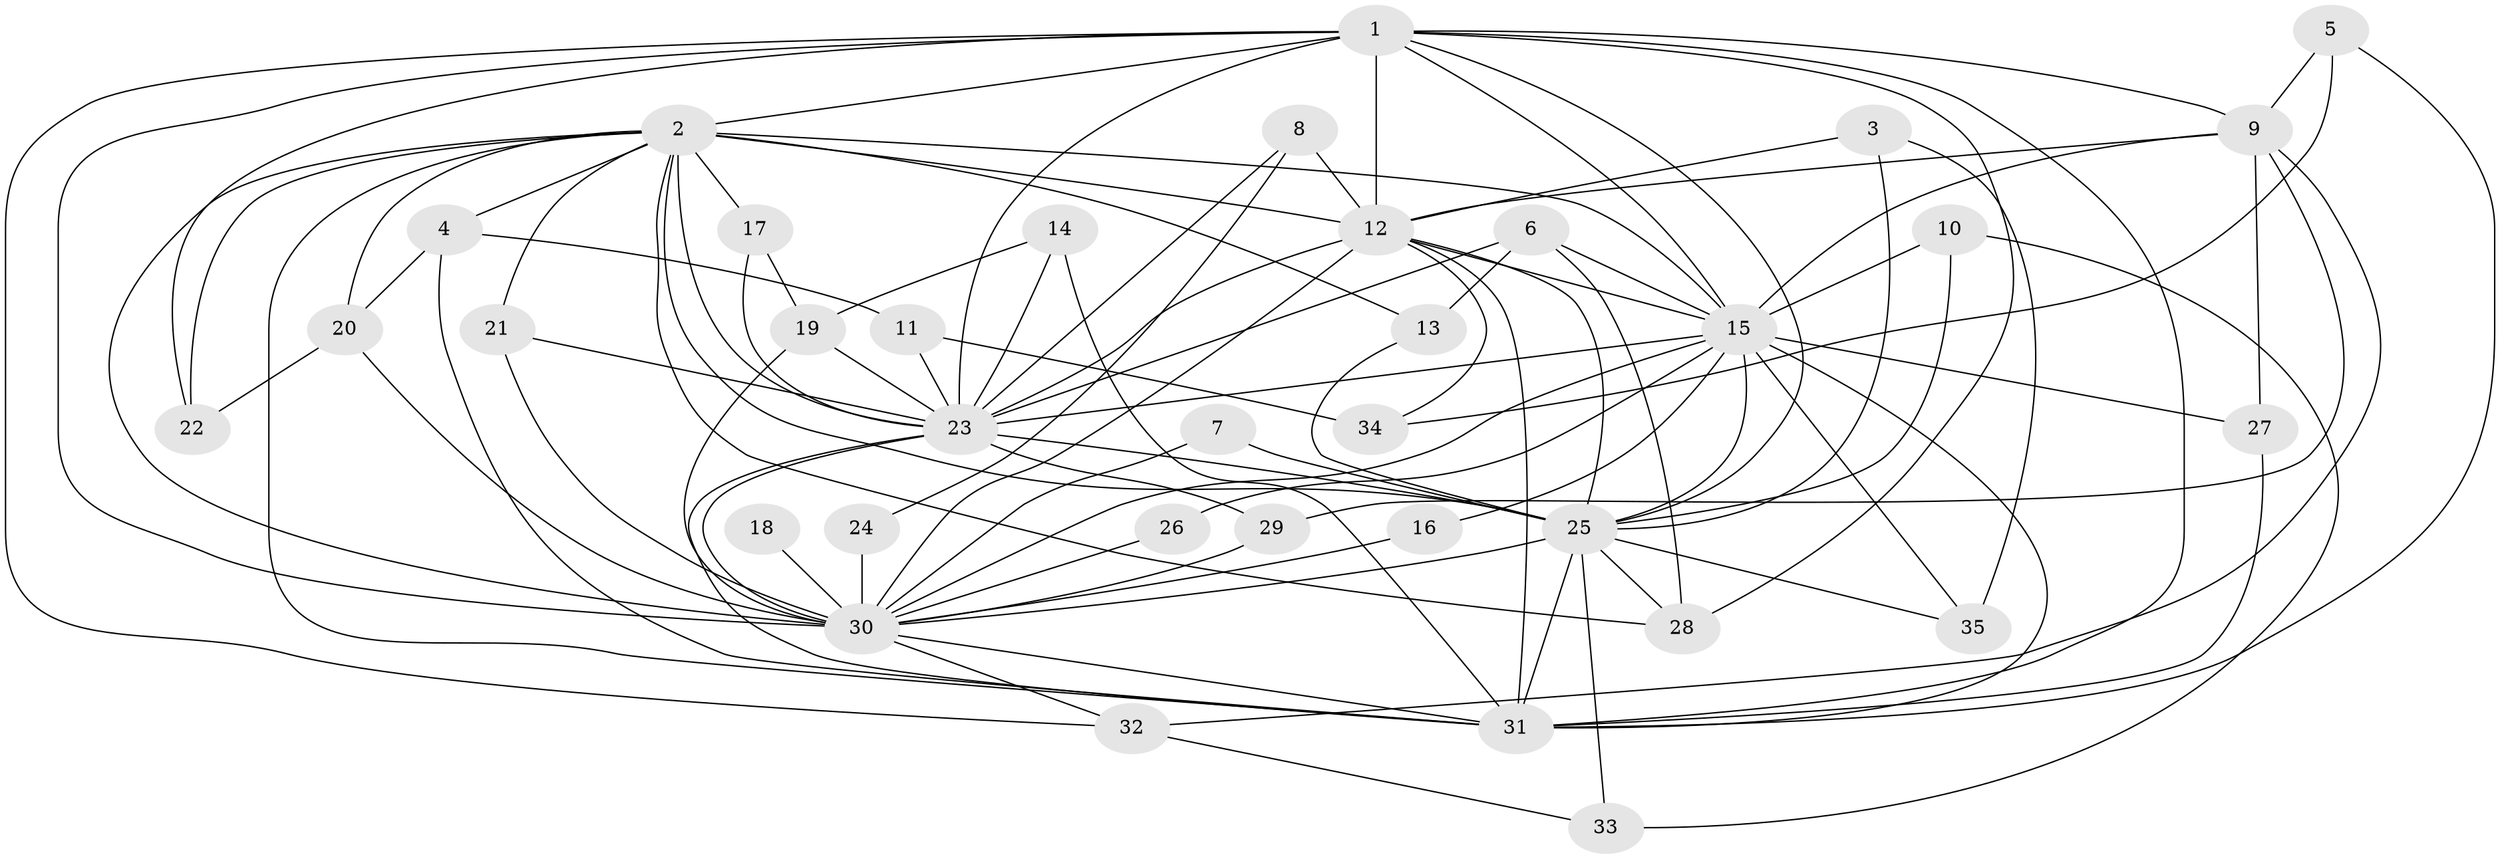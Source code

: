 // original degree distribution, {21: 0.014285714285714285, 16: 0.02857142857142857, 10: 0.014285714285714285, 14: 0.02857142857142857, 20: 0.02857142857142857, 15: 0.014285714285714285, 23: 0.014285714285714285, 3: 0.21428571428571427, 6: 0.014285714285714285, 4: 0.11428571428571428, 2: 0.4857142857142857, 5: 0.02857142857142857}
// Generated by graph-tools (version 1.1) at 2025/01/03/09/25 03:01:17]
// undirected, 35 vertices, 96 edges
graph export_dot {
graph [start="1"]
  node [color=gray90,style=filled];
  1;
  2;
  3;
  4;
  5;
  6;
  7;
  8;
  9;
  10;
  11;
  12;
  13;
  14;
  15;
  16;
  17;
  18;
  19;
  20;
  21;
  22;
  23;
  24;
  25;
  26;
  27;
  28;
  29;
  30;
  31;
  32;
  33;
  34;
  35;
  1 -- 2 [weight=4.0];
  1 -- 9 [weight=1.0];
  1 -- 12 [weight=3.0];
  1 -- 15 [weight=3.0];
  1 -- 22 [weight=1.0];
  1 -- 23 [weight=2.0];
  1 -- 25 [weight=3.0];
  1 -- 28 [weight=1.0];
  1 -- 30 [weight=3.0];
  1 -- 31 [weight=2.0];
  1 -- 32 [weight=1.0];
  2 -- 4 [weight=2.0];
  2 -- 12 [weight=3.0];
  2 -- 13 [weight=1.0];
  2 -- 15 [weight=2.0];
  2 -- 17 [weight=1.0];
  2 -- 20 [weight=1.0];
  2 -- 21 [weight=2.0];
  2 -- 22 [weight=1.0];
  2 -- 23 [weight=3.0];
  2 -- 25 [weight=2.0];
  2 -- 28 [weight=1.0];
  2 -- 30 [weight=2.0];
  2 -- 31 [weight=2.0];
  3 -- 12 [weight=1.0];
  3 -- 25 [weight=1.0];
  3 -- 35 [weight=1.0];
  4 -- 11 [weight=1.0];
  4 -- 20 [weight=1.0];
  4 -- 31 [weight=1.0];
  5 -- 9 [weight=1.0];
  5 -- 31 [weight=1.0];
  5 -- 34 [weight=1.0];
  6 -- 13 [weight=1.0];
  6 -- 15 [weight=1.0];
  6 -- 23 [weight=1.0];
  6 -- 28 [weight=1.0];
  7 -- 25 [weight=1.0];
  7 -- 30 [weight=1.0];
  8 -- 12 [weight=1.0];
  8 -- 23 [weight=1.0];
  8 -- 24 [weight=1.0];
  9 -- 12 [weight=1.0];
  9 -- 15 [weight=1.0];
  9 -- 27 [weight=1.0];
  9 -- 29 [weight=1.0];
  9 -- 32 [weight=1.0];
  10 -- 15 [weight=1.0];
  10 -- 25 [weight=2.0];
  10 -- 33 [weight=1.0];
  11 -- 23 [weight=1.0];
  11 -- 34 [weight=1.0];
  12 -- 15 [weight=1.0];
  12 -- 23 [weight=1.0];
  12 -- 25 [weight=1.0];
  12 -- 30 [weight=1.0];
  12 -- 31 [weight=1.0];
  12 -- 34 [weight=1.0];
  13 -- 25 [weight=1.0];
  14 -- 19 [weight=1.0];
  14 -- 23 [weight=1.0];
  14 -- 31 [weight=1.0];
  15 -- 16 [weight=1.0];
  15 -- 23 [weight=3.0];
  15 -- 25 [weight=1.0];
  15 -- 26 [weight=1.0];
  15 -- 27 [weight=1.0];
  15 -- 30 [weight=2.0];
  15 -- 31 [weight=1.0];
  15 -- 35 [weight=1.0];
  16 -- 30 [weight=1.0];
  17 -- 19 [weight=1.0];
  17 -- 23 [weight=1.0];
  18 -- 30 [weight=1.0];
  19 -- 23 [weight=1.0];
  19 -- 30 [weight=1.0];
  20 -- 22 [weight=1.0];
  20 -- 30 [weight=1.0];
  21 -- 23 [weight=1.0];
  21 -- 30 [weight=1.0];
  23 -- 25 [weight=2.0];
  23 -- 29 [weight=1.0];
  23 -- 30 [weight=1.0];
  23 -- 31 [weight=1.0];
  24 -- 30 [weight=2.0];
  25 -- 28 [weight=1.0];
  25 -- 30 [weight=1.0];
  25 -- 31 [weight=2.0];
  25 -- 33 [weight=1.0];
  25 -- 35 [weight=1.0];
  26 -- 30 [weight=1.0];
  27 -- 31 [weight=1.0];
  29 -- 30 [weight=1.0];
  30 -- 31 [weight=1.0];
  30 -- 32 [weight=1.0];
  32 -- 33 [weight=1.0];
}
